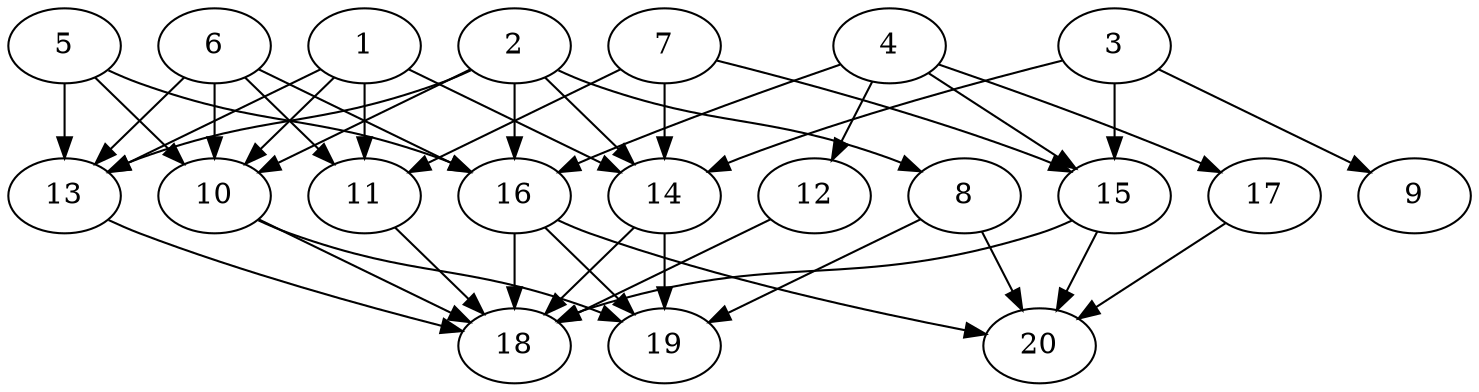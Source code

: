 // DAG automatically generated by daggen at Thu Oct  3 13:58:43 2019
// ./daggen --dot -n 20 --ccr 0.5 --fat 0.7 --regular 0.5 --density 0.7 --mindata 5242880 --maxdata 52428800 
digraph G {
  1 [size="28905472", alpha="0.03", expect_size="14452736"] 
  1 -> 10 [size ="14452736"]
  1 -> 11 [size ="14452736"]
  1 -> 13 [size ="14452736"]
  1 -> 14 [size ="14452736"]
  2 [size="27320320", alpha="0.07", expect_size="13660160"] 
  2 -> 8 [size ="13660160"]
  2 -> 10 [size ="13660160"]
  2 -> 13 [size ="13660160"]
  2 -> 14 [size ="13660160"]
  2 -> 16 [size ="13660160"]
  3 [size="30199808", alpha="0.00", expect_size="15099904"] 
  3 -> 9 [size ="15099904"]
  3 -> 14 [size ="15099904"]
  3 -> 15 [size ="15099904"]
  4 [size="100483072", alpha="0.00", expect_size="50241536"] 
  4 -> 12 [size ="50241536"]
  4 -> 15 [size ="50241536"]
  4 -> 16 [size ="50241536"]
  4 -> 17 [size ="50241536"]
  5 [size="80650240", alpha="0.05", expect_size="40325120"] 
  5 -> 10 [size ="40325120"]
  5 -> 13 [size ="40325120"]
  5 -> 16 [size ="40325120"]
  6 [size="75231232", alpha="0.02", expect_size="37615616"] 
  6 -> 10 [size ="37615616"]
  6 -> 11 [size ="37615616"]
  6 -> 13 [size ="37615616"]
  6 -> 16 [size ="37615616"]
  7 [size="27955200", alpha="0.10", expect_size="13977600"] 
  7 -> 11 [size ="13977600"]
  7 -> 14 [size ="13977600"]
  7 -> 15 [size ="13977600"]
  8 [size="49176576", alpha="0.16", expect_size="24588288"] 
  8 -> 19 [size ="24588288"]
  8 -> 20 [size ="24588288"]
  9 [size="69398528", alpha="0.13", expect_size="34699264"] 
  10 [size="77365248", alpha="0.10", expect_size="38682624"] 
  10 -> 18 [size ="38682624"]
  10 -> 19 [size ="38682624"]
  11 [size="41185280", alpha="0.12", expect_size="20592640"] 
  11 -> 18 [size ="20592640"]
  12 [size="57604096", alpha="0.13", expect_size="28802048"] 
  12 -> 18 [size ="28802048"]
  13 [size="92764160", alpha="0.14", expect_size="46382080"] 
  13 -> 18 [size ="46382080"]
  14 [size="94898176", alpha="0.19", expect_size="47449088"] 
  14 -> 18 [size ="47449088"]
  14 -> 19 [size ="47449088"]
  15 [size="95252480", alpha="0.09", expect_size="47626240"] 
  15 -> 18 [size ="47626240"]
  15 -> 20 [size ="47626240"]
  16 [size="22206464", alpha="0.17", expect_size="11103232"] 
  16 -> 18 [size ="11103232"]
  16 -> 19 [size ="11103232"]
  16 -> 20 [size ="11103232"]
  17 [size="33079296", alpha="0.00", expect_size="16539648"] 
  17 -> 20 [size ="16539648"]
  18 [size="78366720", alpha="0.19", expect_size="39183360"] 
  19 [size="59195392", alpha="0.04", expect_size="29597696"] 
  20 [size="27607040", alpha="0.00", expect_size="13803520"] 
}
